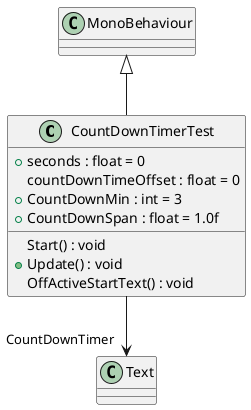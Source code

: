@startuml
class CountDownTimerTest {
    + seconds : float = 0
    countDownTimeOffset : float = 0
    + CountDownMin : int = 3
    + CountDownSpan : float = 1.0f
    Start() : void
    + Update() : void
    OffActiveStartText() : void
}
MonoBehaviour <|-- CountDownTimerTest
CountDownTimerTest --> "CountDownTimer" Text
@enduml

